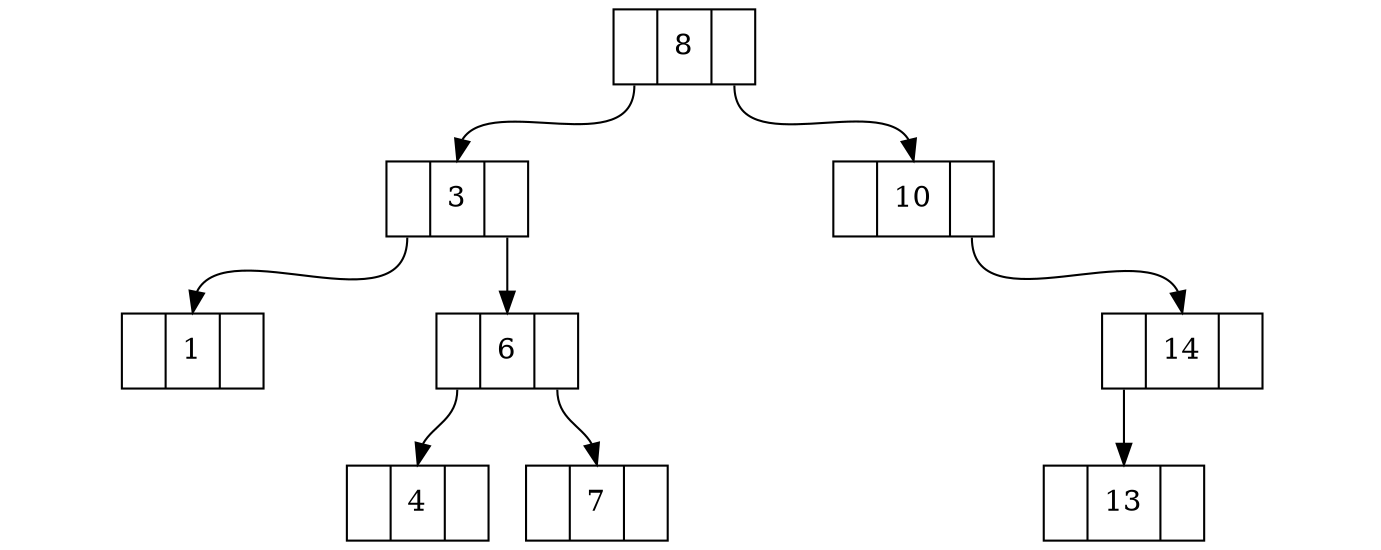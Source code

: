 digraph arvore {
    node [shape=record];
    "N0" [label="<f0>|<f1>8|<f2>"];
    "N1E" [label="<f0>|<f1>3|<f2>"];
    "N1D" [label="<f0>|<f1>10|<f2>"];
    "N2EE" [label="<f0>|<f1>1|<f2>"];
    "N2ED" [label="<f0>|<f1>6|<f2>"];	
    "N2DE" [label="<f0>|<f1>|<f2>" style=invis];
    "N2DD" [label="<f0>|<f1>14|<f2>"];
    "N3EEE" [label="<f0>|<f1>|<f2>" style=invis];	
    "N3EED" [label="<f0>|<f1>|<f2>" style=invis];
    "N3EDE" [label="<f0>|<f1>4|<f2>"];
    "N3EDD" [label="<f0>|<f1>7|<f2>"];
    "N3DEE" [label="<f0>|<f1>|<f2>" style=invis];
    "N3DED" [label="<f0>|<f1>|<f2>" style=invis];
    "N3DDE" [label="<f0>|<f1>13|<f2>"];
    "N3DDD" [label="<f0>|<f1>|<f2>" style=invis];
    N0:f0 -> N1E:f1;
    N0:f2 -> N1D:f1;
    N1E:f0 -> N2EE:f1;
    N1E:f2 -> N2ED:f1;
    N1D:f0 -> N2DE:f1 [style=invis];
    N1D:f2 -> N2DD:f1;
    N2EE:f0 -> N3EEE:f1 [style=invis];
    N2EE:f2 -> N3EED:f1 [style=invis];
    N2ED:f0 -> N3EDE:f1;
    N2ED:f2 -> N3EDD:f1;
    N2DE:f0 -> N3DEE:f1 [style=invis];
    N2DE:f2 -> N3DED:f1 [style=invis];
    N2DD:f0 -> N3DDE:f1;
    N2DD:f2 -> N3DDD:f1 [style=invis];
}